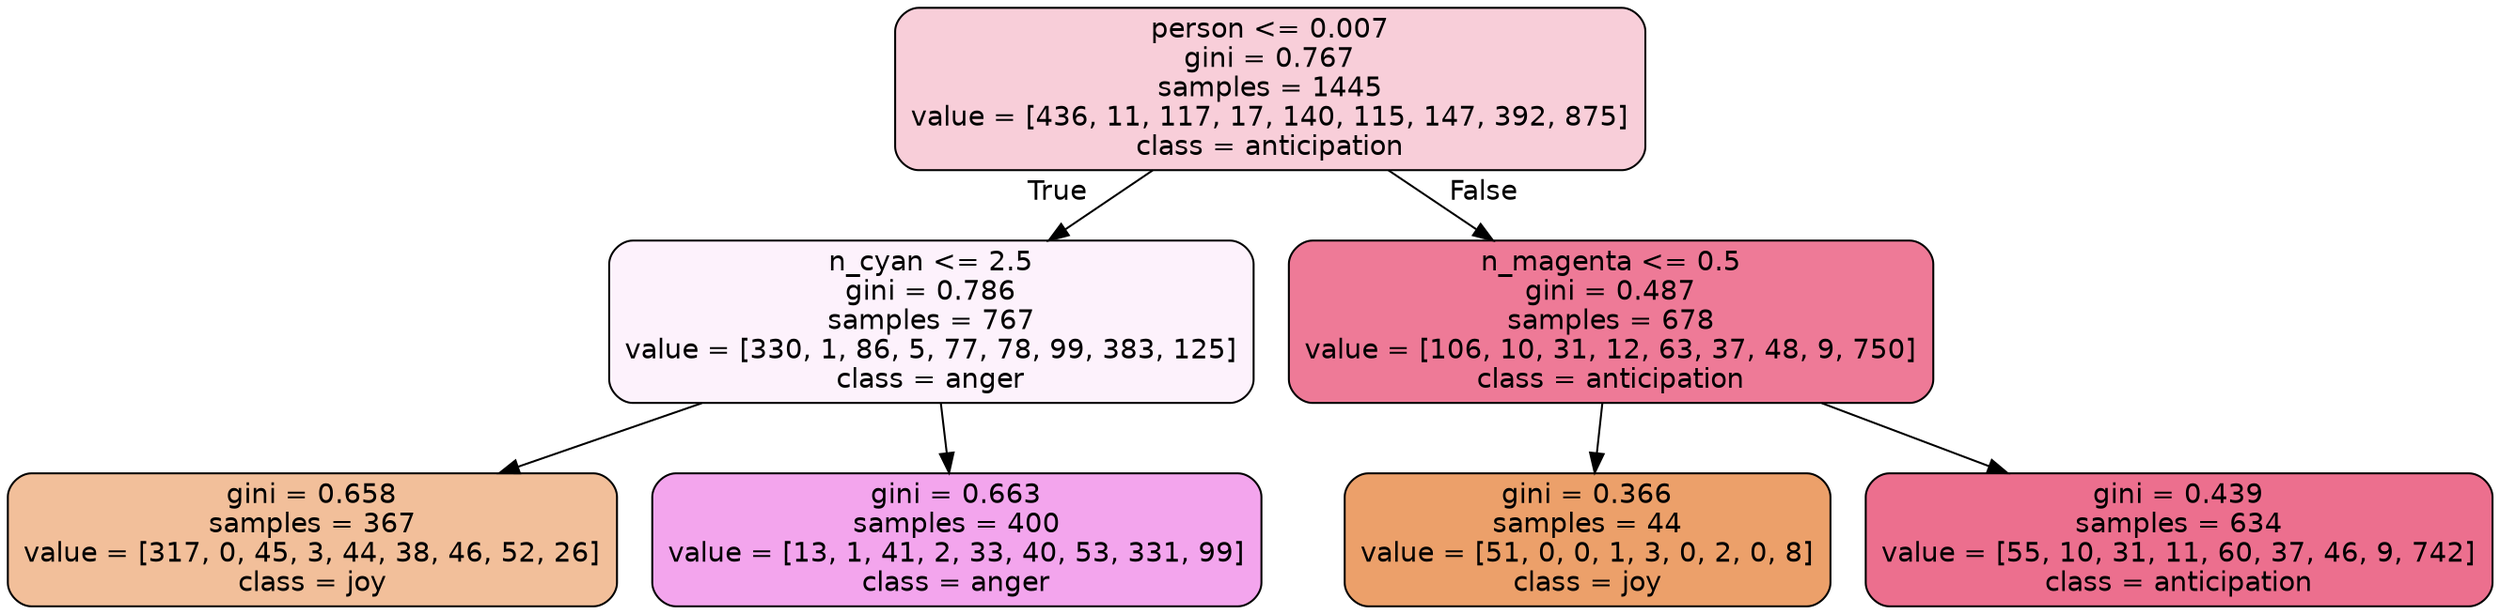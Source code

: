 digraph Tree {
node [shape=box, style="filled, rounded", color="black", fontname=helvetica] ;
edge [fontname=helvetica] ;
0 [label="person <= 0.007\ngini = 0.767\nsamples = 1445\nvalue = [436, 11, 117, 17, 140, 115, 147, 392, 875]\nclass = anticipation", fillcolor="#e539643e"] ;
1 [label="n_cyan <= 2.5\ngini = 0.786\nsamples = 767\nvalue = [330, 1, 86, 5, 77, 78, 99, 383, 125]\nclass = anger", fillcolor="#e539d710"] ;
0 -> 1 [labeldistance=2.5, labelangle=45, headlabel="True"] ;
2 [label="gini = 0.658\nsamples = 367\nvalue = [317, 0, 45, 3, 44, 38, 46, 52, 26]\nclass = joy", fillcolor="#e5813982"] ;
1 -> 2 ;
3 [label="gini = 0.663\nsamples = 400\nvalue = [13, 1, 41, 2, 33, 40, 53, 331, 99]\nclass = anger", fillcolor="#e539d773"] ;
1 -> 3 ;
4 [label="n_magenta <= 0.5\ngini = 0.487\nsamples = 678\nvalue = [106, 10, 31, 12, 63, 37, 48, 9, 750]\nclass = anticipation", fillcolor="#e53964ab"] ;
0 -> 4 [labeldistance=2.5, labelangle=-45, headlabel="False"] ;
5 [label="gini = 0.366\nsamples = 44\nvalue = [51, 0, 0, 1, 3, 0, 2, 0, 8]\nclass = joy", fillcolor="#e58139c0"] ;
4 -> 5 ;
6 [label="gini = 0.439\nsamples = 634\nvalue = [55, 10, 31, 11, 60, 37, 46, 9, 742]\nclass = anticipation", fillcolor="#e53964b9"] ;
4 -> 6 ;
}